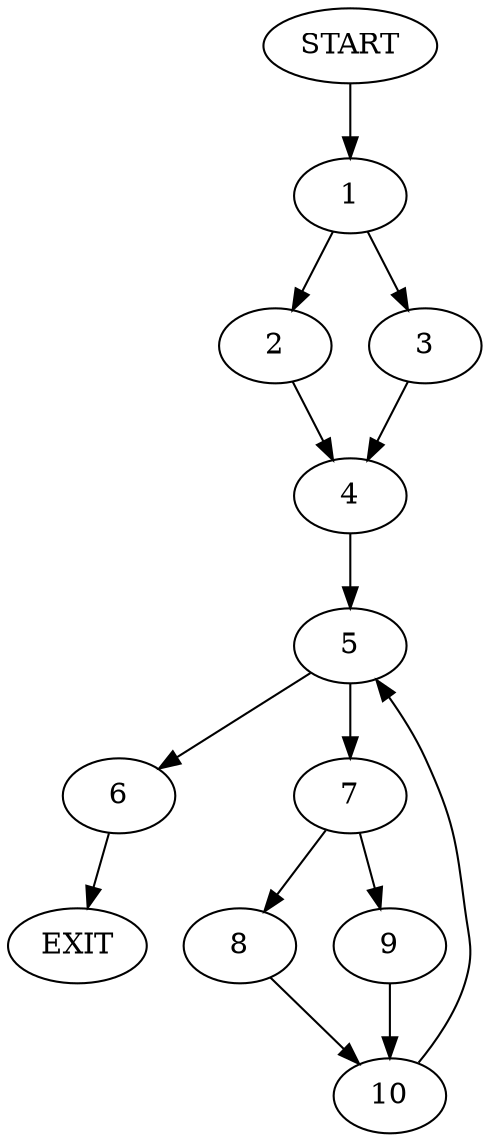 digraph {
0 [label="START"]
11 [label="EXIT"]
0 -> 1
1 -> 2
1 -> 3
2 -> 4
3 -> 4
4 -> 5
5 -> 6
5 -> 7
6 -> 11
7 -> 8
7 -> 9
9 -> 10
8 -> 10
10 -> 5
}
